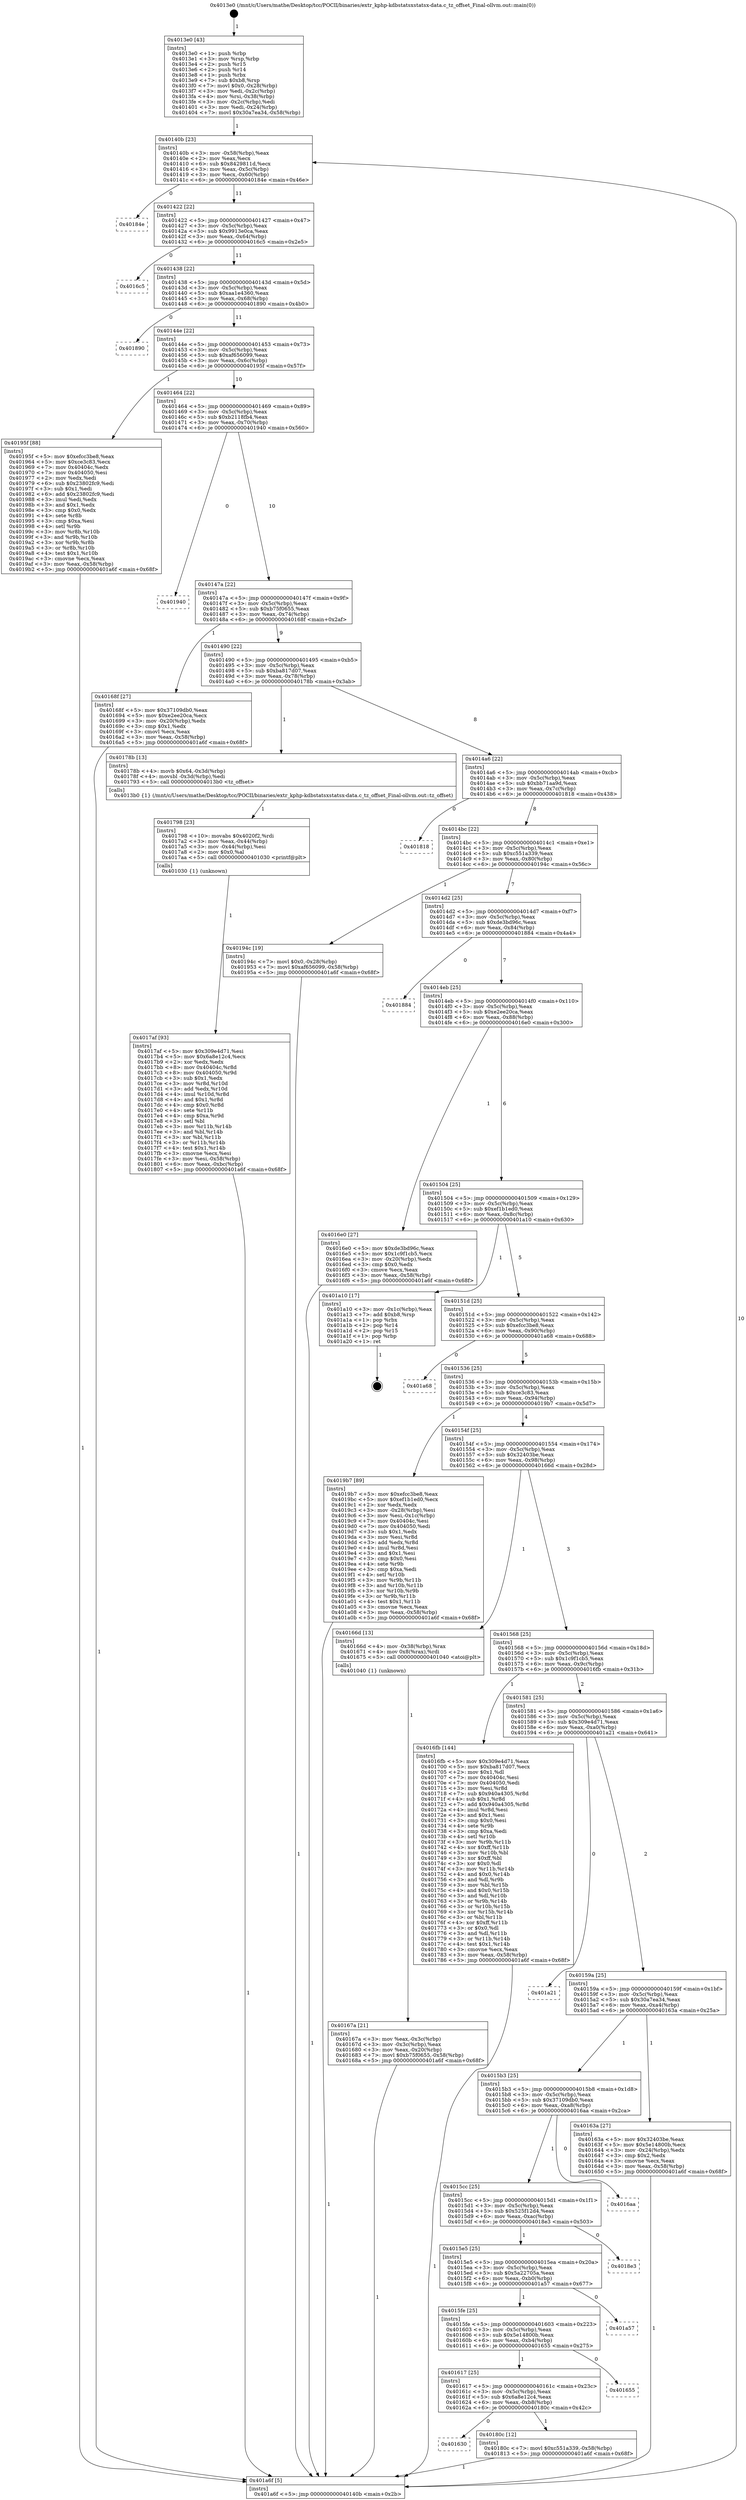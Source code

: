 digraph "0x4013e0" {
  label = "0x4013e0 (/mnt/c/Users/mathe/Desktop/tcc/POCII/binaries/extr_kphp-kdbstatsxstatsx-data.c_tz_offset_Final-ollvm.out::main(0))"
  labelloc = "t"
  node[shape=record]

  Entry [label="",width=0.3,height=0.3,shape=circle,fillcolor=black,style=filled]
  "0x40140b" [label="{
     0x40140b [23]\l
     | [instrs]\l
     &nbsp;&nbsp;0x40140b \<+3\>: mov -0x58(%rbp),%eax\l
     &nbsp;&nbsp;0x40140e \<+2\>: mov %eax,%ecx\l
     &nbsp;&nbsp;0x401410 \<+6\>: sub $0x8429811d,%ecx\l
     &nbsp;&nbsp;0x401416 \<+3\>: mov %eax,-0x5c(%rbp)\l
     &nbsp;&nbsp;0x401419 \<+3\>: mov %ecx,-0x60(%rbp)\l
     &nbsp;&nbsp;0x40141c \<+6\>: je 000000000040184e \<main+0x46e\>\l
  }"]
  "0x40184e" [label="{
     0x40184e\l
  }", style=dashed]
  "0x401422" [label="{
     0x401422 [22]\l
     | [instrs]\l
     &nbsp;&nbsp;0x401422 \<+5\>: jmp 0000000000401427 \<main+0x47\>\l
     &nbsp;&nbsp;0x401427 \<+3\>: mov -0x5c(%rbp),%eax\l
     &nbsp;&nbsp;0x40142a \<+5\>: sub $0x9913e0ca,%eax\l
     &nbsp;&nbsp;0x40142f \<+3\>: mov %eax,-0x64(%rbp)\l
     &nbsp;&nbsp;0x401432 \<+6\>: je 00000000004016c5 \<main+0x2e5\>\l
  }"]
  Exit [label="",width=0.3,height=0.3,shape=circle,fillcolor=black,style=filled,peripheries=2]
  "0x4016c5" [label="{
     0x4016c5\l
  }", style=dashed]
  "0x401438" [label="{
     0x401438 [22]\l
     | [instrs]\l
     &nbsp;&nbsp;0x401438 \<+5\>: jmp 000000000040143d \<main+0x5d\>\l
     &nbsp;&nbsp;0x40143d \<+3\>: mov -0x5c(%rbp),%eax\l
     &nbsp;&nbsp;0x401440 \<+5\>: sub $0xaa1e4360,%eax\l
     &nbsp;&nbsp;0x401445 \<+3\>: mov %eax,-0x68(%rbp)\l
     &nbsp;&nbsp;0x401448 \<+6\>: je 0000000000401890 \<main+0x4b0\>\l
  }"]
  "0x401630" [label="{
     0x401630\l
  }", style=dashed]
  "0x401890" [label="{
     0x401890\l
  }", style=dashed]
  "0x40144e" [label="{
     0x40144e [22]\l
     | [instrs]\l
     &nbsp;&nbsp;0x40144e \<+5\>: jmp 0000000000401453 \<main+0x73\>\l
     &nbsp;&nbsp;0x401453 \<+3\>: mov -0x5c(%rbp),%eax\l
     &nbsp;&nbsp;0x401456 \<+5\>: sub $0xaf656099,%eax\l
     &nbsp;&nbsp;0x40145b \<+3\>: mov %eax,-0x6c(%rbp)\l
     &nbsp;&nbsp;0x40145e \<+6\>: je 000000000040195f \<main+0x57f\>\l
  }"]
  "0x40180c" [label="{
     0x40180c [12]\l
     | [instrs]\l
     &nbsp;&nbsp;0x40180c \<+7\>: movl $0xc551a339,-0x58(%rbp)\l
     &nbsp;&nbsp;0x401813 \<+5\>: jmp 0000000000401a6f \<main+0x68f\>\l
  }"]
  "0x40195f" [label="{
     0x40195f [88]\l
     | [instrs]\l
     &nbsp;&nbsp;0x40195f \<+5\>: mov $0xefcc3be8,%eax\l
     &nbsp;&nbsp;0x401964 \<+5\>: mov $0xce3c83,%ecx\l
     &nbsp;&nbsp;0x401969 \<+7\>: mov 0x40404c,%edx\l
     &nbsp;&nbsp;0x401970 \<+7\>: mov 0x404050,%esi\l
     &nbsp;&nbsp;0x401977 \<+2\>: mov %edx,%edi\l
     &nbsp;&nbsp;0x401979 \<+6\>: sub $0x23802fc9,%edi\l
     &nbsp;&nbsp;0x40197f \<+3\>: sub $0x1,%edi\l
     &nbsp;&nbsp;0x401982 \<+6\>: add $0x23802fc9,%edi\l
     &nbsp;&nbsp;0x401988 \<+3\>: imul %edi,%edx\l
     &nbsp;&nbsp;0x40198b \<+3\>: and $0x1,%edx\l
     &nbsp;&nbsp;0x40198e \<+3\>: cmp $0x0,%edx\l
     &nbsp;&nbsp;0x401991 \<+4\>: sete %r8b\l
     &nbsp;&nbsp;0x401995 \<+3\>: cmp $0xa,%esi\l
     &nbsp;&nbsp;0x401998 \<+4\>: setl %r9b\l
     &nbsp;&nbsp;0x40199c \<+3\>: mov %r8b,%r10b\l
     &nbsp;&nbsp;0x40199f \<+3\>: and %r9b,%r10b\l
     &nbsp;&nbsp;0x4019a2 \<+3\>: xor %r9b,%r8b\l
     &nbsp;&nbsp;0x4019a5 \<+3\>: or %r8b,%r10b\l
     &nbsp;&nbsp;0x4019a8 \<+4\>: test $0x1,%r10b\l
     &nbsp;&nbsp;0x4019ac \<+3\>: cmovne %ecx,%eax\l
     &nbsp;&nbsp;0x4019af \<+3\>: mov %eax,-0x58(%rbp)\l
     &nbsp;&nbsp;0x4019b2 \<+5\>: jmp 0000000000401a6f \<main+0x68f\>\l
  }"]
  "0x401464" [label="{
     0x401464 [22]\l
     | [instrs]\l
     &nbsp;&nbsp;0x401464 \<+5\>: jmp 0000000000401469 \<main+0x89\>\l
     &nbsp;&nbsp;0x401469 \<+3\>: mov -0x5c(%rbp),%eax\l
     &nbsp;&nbsp;0x40146c \<+5\>: sub $0xb2118fb4,%eax\l
     &nbsp;&nbsp;0x401471 \<+3\>: mov %eax,-0x70(%rbp)\l
     &nbsp;&nbsp;0x401474 \<+6\>: je 0000000000401940 \<main+0x560\>\l
  }"]
  "0x401617" [label="{
     0x401617 [25]\l
     | [instrs]\l
     &nbsp;&nbsp;0x401617 \<+5\>: jmp 000000000040161c \<main+0x23c\>\l
     &nbsp;&nbsp;0x40161c \<+3\>: mov -0x5c(%rbp),%eax\l
     &nbsp;&nbsp;0x40161f \<+5\>: sub $0x6a8e12c4,%eax\l
     &nbsp;&nbsp;0x401624 \<+6\>: mov %eax,-0xb8(%rbp)\l
     &nbsp;&nbsp;0x40162a \<+6\>: je 000000000040180c \<main+0x42c\>\l
  }"]
  "0x401940" [label="{
     0x401940\l
  }", style=dashed]
  "0x40147a" [label="{
     0x40147a [22]\l
     | [instrs]\l
     &nbsp;&nbsp;0x40147a \<+5\>: jmp 000000000040147f \<main+0x9f\>\l
     &nbsp;&nbsp;0x40147f \<+3\>: mov -0x5c(%rbp),%eax\l
     &nbsp;&nbsp;0x401482 \<+5\>: sub $0xb75f0655,%eax\l
     &nbsp;&nbsp;0x401487 \<+3\>: mov %eax,-0x74(%rbp)\l
     &nbsp;&nbsp;0x40148a \<+6\>: je 000000000040168f \<main+0x2af\>\l
  }"]
  "0x401655" [label="{
     0x401655\l
  }", style=dashed]
  "0x40168f" [label="{
     0x40168f [27]\l
     | [instrs]\l
     &nbsp;&nbsp;0x40168f \<+5\>: mov $0x37109db0,%eax\l
     &nbsp;&nbsp;0x401694 \<+5\>: mov $0xe2ee20ca,%ecx\l
     &nbsp;&nbsp;0x401699 \<+3\>: mov -0x20(%rbp),%edx\l
     &nbsp;&nbsp;0x40169c \<+3\>: cmp $0x1,%edx\l
     &nbsp;&nbsp;0x40169f \<+3\>: cmovl %ecx,%eax\l
     &nbsp;&nbsp;0x4016a2 \<+3\>: mov %eax,-0x58(%rbp)\l
     &nbsp;&nbsp;0x4016a5 \<+5\>: jmp 0000000000401a6f \<main+0x68f\>\l
  }"]
  "0x401490" [label="{
     0x401490 [22]\l
     | [instrs]\l
     &nbsp;&nbsp;0x401490 \<+5\>: jmp 0000000000401495 \<main+0xb5\>\l
     &nbsp;&nbsp;0x401495 \<+3\>: mov -0x5c(%rbp),%eax\l
     &nbsp;&nbsp;0x401498 \<+5\>: sub $0xba817d07,%eax\l
     &nbsp;&nbsp;0x40149d \<+3\>: mov %eax,-0x78(%rbp)\l
     &nbsp;&nbsp;0x4014a0 \<+6\>: je 000000000040178b \<main+0x3ab\>\l
  }"]
  "0x4015fe" [label="{
     0x4015fe [25]\l
     | [instrs]\l
     &nbsp;&nbsp;0x4015fe \<+5\>: jmp 0000000000401603 \<main+0x223\>\l
     &nbsp;&nbsp;0x401603 \<+3\>: mov -0x5c(%rbp),%eax\l
     &nbsp;&nbsp;0x401606 \<+5\>: sub $0x5e14800b,%eax\l
     &nbsp;&nbsp;0x40160b \<+6\>: mov %eax,-0xb4(%rbp)\l
     &nbsp;&nbsp;0x401611 \<+6\>: je 0000000000401655 \<main+0x275\>\l
  }"]
  "0x40178b" [label="{
     0x40178b [13]\l
     | [instrs]\l
     &nbsp;&nbsp;0x40178b \<+4\>: movb $0x64,-0x3d(%rbp)\l
     &nbsp;&nbsp;0x40178f \<+4\>: movsbl -0x3d(%rbp),%edi\l
     &nbsp;&nbsp;0x401793 \<+5\>: call 00000000004013b0 \<tz_offset\>\l
     | [calls]\l
     &nbsp;&nbsp;0x4013b0 \{1\} (/mnt/c/Users/mathe/Desktop/tcc/POCII/binaries/extr_kphp-kdbstatsxstatsx-data.c_tz_offset_Final-ollvm.out::tz_offset)\l
  }"]
  "0x4014a6" [label="{
     0x4014a6 [22]\l
     | [instrs]\l
     &nbsp;&nbsp;0x4014a6 \<+5\>: jmp 00000000004014ab \<main+0xcb\>\l
     &nbsp;&nbsp;0x4014ab \<+3\>: mov -0x5c(%rbp),%eax\l
     &nbsp;&nbsp;0x4014ae \<+5\>: sub $0xbb71aa9d,%eax\l
     &nbsp;&nbsp;0x4014b3 \<+3\>: mov %eax,-0x7c(%rbp)\l
     &nbsp;&nbsp;0x4014b6 \<+6\>: je 0000000000401818 \<main+0x438\>\l
  }"]
  "0x401a57" [label="{
     0x401a57\l
  }", style=dashed]
  "0x401818" [label="{
     0x401818\l
  }", style=dashed]
  "0x4014bc" [label="{
     0x4014bc [22]\l
     | [instrs]\l
     &nbsp;&nbsp;0x4014bc \<+5\>: jmp 00000000004014c1 \<main+0xe1\>\l
     &nbsp;&nbsp;0x4014c1 \<+3\>: mov -0x5c(%rbp),%eax\l
     &nbsp;&nbsp;0x4014c4 \<+5\>: sub $0xc551a339,%eax\l
     &nbsp;&nbsp;0x4014c9 \<+3\>: mov %eax,-0x80(%rbp)\l
     &nbsp;&nbsp;0x4014cc \<+6\>: je 000000000040194c \<main+0x56c\>\l
  }"]
  "0x4015e5" [label="{
     0x4015e5 [25]\l
     | [instrs]\l
     &nbsp;&nbsp;0x4015e5 \<+5\>: jmp 00000000004015ea \<main+0x20a\>\l
     &nbsp;&nbsp;0x4015ea \<+3\>: mov -0x5c(%rbp),%eax\l
     &nbsp;&nbsp;0x4015ed \<+5\>: sub $0x5a22705a,%eax\l
     &nbsp;&nbsp;0x4015f2 \<+6\>: mov %eax,-0xb0(%rbp)\l
     &nbsp;&nbsp;0x4015f8 \<+6\>: je 0000000000401a57 \<main+0x677\>\l
  }"]
  "0x40194c" [label="{
     0x40194c [19]\l
     | [instrs]\l
     &nbsp;&nbsp;0x40194c \<+7\>: movl $0x0,-0x28(%rbp)\l
     &nbsp;&nbsp;0x401953 \<+7\>: movl $0xaf656099,-0x58(%rbp)\l
     &nbsp;&nbsp;0x40195a \<+5\>: jmp 0000000000401a6f \<main+0x68f\>\l
  }"]
  "0x4014d2" [label="{
     0x4014d2 [25]\l
     | [instrs]\l
     &nbsp;&nbsp;0x4014d2 \<+5\>: jmp 00000000004014d7 \<main+0xf7\>\l
     &nbsp;&nbsp;0x4014d7 \<+3\>: mov -0x5c(%rbp),%eax\l
     &nbsp;&nbsp;0x4014da \<+5\>: sub $0xde3bd96c,%eax\l
     &nbsp;&nbsp;0x4014df \<+6\>: mov %eax,-0x84(%rbp)\l
     &nbsp;&nbsp;0x4014e5 \<+6\>: je 0000000000401884 \<main+0x4a4\>\l
  }"]
  "0x4018e3" [label="{
     0x4018e3\l
  }", style=dashed]
  "0x401884" [label="{
     0x401884\l
  }", style=dashed]
  "0x4014eb" [label="{
     0x4014eb [25]\l
     | [instrs]\l
     &nbsp;&nbsp;0x4014eb \<+5\>: jmp 00000000004014f0 \<main+0x110\>\l
     &nbsp;&nbsp;0x4014f0 \<+3\>: mov -0x5c(%rbp),%eax\l
     &nbsp;&nbsp;0x4014f3 \<+5\>: sub $0xe2ee20ca,%eax\l
     &nbsp;&nbsp;0x4014f8 \<+6\>: mov %eax,-0x88(%rbp)\l
     &nbsp;&nbsp;0x4014fe \<+6\>: je 00000000004016e0 \<main+0x300\>\l
  }"]
  "0x4015cc" [label="{
     0x4015cc [25]\l
     | [instrs]\l
     &nbsp;&nbsp;0x4015cc \<+5\>: jmp 00000000004015d1 \<main+0x1f1\>\l
     &nbsp;&nbsp;0x4015d1 \<+3\>: mov -0x5c(%rbp),%eax\l
     &nbsp;&nbsp;0x4015d4 \<+5\>: sub $0x525f12d4,%eax\l
     &nbsp;&nbsp;0x4015d9 \<+6\>: mov %eax,-0xac(%rbp)\l
     &nbsp;&nbsp;0x4015df \<+6\>: je 00000000004018e3 \<main+0x503\>\l
  }"]
  "0x4016e0" [label="{
     0x4016e0 [27]\l
     | [instrs]\l
     &nbsp;&nbsp;0x4016e0 \<+5\>: mov $0xde3bd96c,%eax\l
     &nbsp;&nbsp;0x4016e5 \<+5\>: mov $0x1c9f1cb5,%ecx\l
     &nbsp;&nbsp;0x4016ea \<+3\>: mov -0x20(%rbp),%edx\l
     &nbsp;&nbsp;0x4016ed \<+3\>: cmp $0x0,%edx\l
     &nbsp;&nbsp;0x4016f0 \<+3\>: cmove %ecx,%eax\l
     &nbsp;&nbsp;0x4016f3 \<+3\>: mov %eax,-0x58(%rbp)\l
     &nbsp;&nbsp;0x4016f6 \<+5\>: jmp 0000000000401a6f \<main+0x68f\>\l
  }"]
  "0x401504" [label="{
     0x401504 [25]\l
     | [instrs]\l
     &nbsp;&nbsp;0x401504 \<+5\>: jmp 0000000000401509 \<main+0x129\>\l
     &nbsp;&nbsp;0x401509 \<+3\>: mov -0x5c(%rbp),%eax\l
     &nbsp;&nbsp;0x40150c \<+5\>: sub $0xef1b1ed0,%eax\l
     &nbsp;&nbsp;0x401511 \<+6\>: mov %eax,-0x8c(%rbp)\l
     &nbsp;&nbsp;0x401517 \<+6\>: je 0000000000401a10 \<main+0x630\>\l
  }"]
  "0x4016aa" [label="{
     0x4016aa\l
  }", style=dashed]
  "0x401a10" [label="{
     0x401a10 [17]\l
     | [instrs]\l
     &nbsp;&nbsp;0x401a10 \<+3\>: mov -0x1c(%rbp),%eax\l
     &nbsp;&nbsp;0x401a13 \<+7\>: add $0xb8,%rsp\l
     &nbsp;&nbsp;0x401a1a \<+1\>: pop %rbx\l
     &nbsp;&nbsp;0x401a1b \<+2\>: pop %r14\l
     &nbsp;&nbsp;0x401a1d \<+2\>: pop %r15\l
     &nbsp;&nbsp;0x401a1f \<+1\>: pop %rbp\l
     &nbsp;&nbsp;0x401a20 \<+1\>: ret\l
  }"]
  "0x40151d" [label="{
     0x40151d [25]\l
     | [instrs]\l
     &nbsp;&nbsp;0x40151d \<+5\>: jmp 0000000000401522 \<main+0x142\>\l
     &nbsp;&nbsp;0x401522 \<+3\>: mov -0x5c(%rbp),%eax\l
     &nbsp;&nbsp;0x401525 \<+5\>: sub $0xefcc3be8,%eax\l
     &nbsp;&nbsp;0x40152a \<+6\>: mov %eax,-0x90(%rbp)\l
     &nbsp;&nbsp;0x401530 \<+6\>: je 0000000000401a68 \<main+0x688\>\l
  }"]
  "0x4017af" [label="{
     0x4017af [93]\l
     | [instrs]\l
     &nbsp;&nbsp;0x4017af \<+5\>: mov $0x309e4d71,%esi\l
     &nbsp;&nbsp;0x4017b4 \<+5\>: mov $0x6a8e12c4,%ecx\l
     &nbsp;&nbsp;0x4017b9 \<+2\>: xor %edx,%edx\l
     &nbsp;&nbsp;0x4017bb \<+8\>: mov 0x40404c,%r8d\l
     &nbsp;&nbsp;0x4017c3 \<+8\>: mov 0x404050,%r9d\l
     &nbsp;&nbsp;0x4017cb \<+3\>: sub $0x1,%edx\l
     &nbsp;&nbsp;0x4017ce \<+3\>: mov %r8d,%r10d\l
     &nbsp;&nbsp;0x4017d1 \<+3\>: add %edx,%r10d\l
     &nbsp;&nbsp;0x4017d4 \<+4\>: imul %r10d,%r8d\l
     &nbsp;&nbsp;0x4017d8 \<+4\>: and $0x1,%r8d\l
     &nbsp;&nbsp;0x4017dc \<+4\>: cmp $0x0,%r8d\l
     &nbsp;&nbsp;0x4017e0 \<+4\>: sete %r11b\l
     &nbsp;&nbsp;0x4017e4 \<+4\>: cmp $0xa,%r9d\l
     &nbsp;&nbsp;0x4017e8 \<+3\>: setl %bl\l
     &nbsp;&nbsp;0x4017eb \<+3\>: mov %r11b,%r14b\l
     &nbsp;&nbsp;0x4017ee \<+3\>: and %bl,%r14b\l
     &nbsp;&nbsp;0x4017f1 \<+3\>: xor %bl,%r11b\l
     &nbsp;&nbsp;0x4017f4 \<+3\>: or %r11b,%r14b\l
     &nbsp;&nbsp;0x4017f7 \<+4\>: test $0x1,%r14b\l
     &nbsp;&nbsp;0x4017fb \<+3\>: cmovne %ecx,%esi\l
     &nbsp;&nbsp;0x4017fe \<+3\>: mov %esi,-0x58(%rbp)\l
     &nbsp;&nbsp;0x401801 \<+6\>: mov %eax,-0xbc(%rbp)\l
     &nbsp;&nbsp;0x401807 \<+5\>: jmp 0000000000401a6f \<main+0x68f\>\l
  }"]
  "0x401a68" [label="{
     0x401a68\l
  }", style=dashed]
  "0x401536" [label="{
     0x401536 [25]\l
     | [instrs]\l
     &nbsp;&nbsp;0x401536 \<+5\>: jmp 000000000040153b \<main+0x15b\>\l
     &nbsp;&nbsp;0x40153b \<+3\>: mov -0x5c(%rbp),%eax\l
     &nbsp;&nbsp;0x40153e \<+5\>: sub $0xce3c83,%eax\l
     &nbsp;&nbsp;0x401543 \<+6\>: mov %eax,-0x94(%rbp)\l
     &nbsp;&nbsp;0x401549 \<+6\>: je 00000000004019b7 \<main+0x5d7\>\l
  }"]
  "0x401798" [label="{
     0x401798 [23]\l
     | [instrs]\l
     &nbsp;&nbsp;0x401798 \<+10\>: movabs $0x4020f2,%rdi\l
     &nbsp;&nbsp;0x4017a2 \<+3\>: mov %eax,-0x44(%rbp)\l
     &nbsp;&nbsp;0x4017a5 \<+3\>: mov -0x44(%rbp),%esi\l
     &nbsp;&nbsp;0x4017a8 \<+2\>: mov $0x0,%al\l
     &nbsp;&nbsp;0x4017aa \<+5\>: call 0000000000401030 \<printf@plt\>\l
     | [calls]\l
     &nbsp;&nbsp;0x401030 \{1\} (unknown)\l
  }"]
  "0x4019b7" [label="{
     0x4019b7 [89]\l
     | [instrs]\l
     &nbsp;&nbsp;0x4019b7 \<+5\>: mov $0xefcc3be8,%eax\l
     &nbsp;&nbsp;0x4019bc \<+5\>: mov $0xef1b1ed0,%ecx\l
     &nbsp;&nbsp;0x4019c1 \<+2\>: xor %edx,%edx\l
     &nbsp;&nbsp;0x4019c3 \<+3\>: mov -0x28(%rbp),%esi\l
     &nbsp;&nbsp;0x4019c6 \<+3\>: mov %esi,-0x1c(%rbp)\l
     &nbsp;&nbsp;0x4019c9 \<+7\>: mov 0x40404c,%esi\l
     &nbsp;&nbsp;0x4019d0 \<+7\>: mov 0x404050,%edi\l
     &nbsp;&nbsp;0x4019d7 \<+3\>: sub $0x1,%edx\l
     &nbsp;&nbsp;0x4019da \<+3\>: mov %esi,%r8d\l
     &nbsp;&nbsp;0x4019dd \<+3\>: add %edx,%r8d\l
     &nbsp;&nbsp;0x4019e0 \<+4\>: imul %r8d,%esi\l
     &nbsp;&nbsp;0x4019e4 \<+3\>: and $0x1,%esi\l
     &nbsp;&nbsp;0x4019e7 \<+3\>: cmp $0x0,%esi\l
     &nbsp;&nbsp;0x4019ea \<+4\>: sete %r9b\l
     &nbsp;&nbsp;0x4019ee \<+3\>: cmp $0xa,%edi\l
     &nbsp;&nbsp;0x4019f1 \<+4\>: setl %r10b\l
     &nbsp;&nbsp;0x4019f5 \<+3\>: mov %r9b,%r11b\l
     &nbsp;&nbsp;0x4019f8 \<+3\>: and %r10b,%r11b\l
     &nbsp;&nbsp;0x4019fb \<+3\>: xor %r10b,%r9b\l
     &nbsp;&nbsp;0x4019fe \<+3\>: or %r9b,%r11b\l
     &nbsp;&nbsp;0x401a01 \<+4\>: test $0x1,%r11b\l
     &nbsp;&nbsp;0x401a05 \<+3\>: cmovne %ecx,%eax\l
     &nbsp;&nbsp;0x401a08 \<+3\>: mov %eax,-0x58(%rbp)\l
     &nbsp;&nbsp;0x401a0b \<+5\>: jmp 0000000000401a6f \<main+0x68f\>\l
  }"]
  "0x40154f" [label="{
     0x40154f [25]\l
     | [instrs]\l
     &nbsp;&nbsp;0x40154f \<+5\>: jmp 0000000000401554 \<main+0x174\>\l
     &nbsp;&nbsp;0x401554 \<+3\>: mov -0x5c(%rbp),%eax\l
     &nbsp;&nbsp;0x401557 \<+5\>: sub $0x32403be,%eax\l
     &nbsp;&nbsp;0x40155c \<+6\>: mov %eax,-0x98(%rbp)\l
     &nbsp;&nbsp;0x401562 \<+6\>: je 000000000040166d \<main+0x28d\>\l
  }"]
  "0x40167a" [label="{
     0x40167a [21]\l
     | [instrs]\l
     &nbsp;&nbsp;0x40167a \<+3\>: mov %eax,-0x3c(%rbp)\l
     &nbsp;&nbsp;0x40167d \<+3\>: mov -0x3c(%rbp),%eax\l
     &nbsp;&nbsp;0x401680 \<+3\>: mov %eax,-0x20(%rbp)\l
     &nbsp;&nbsp;0x401683 \<+7\>: movl $0xb75f0655,-0x58(%rbp)\l
     &nbsp;&nbsp;0x40168a \<+5\>: jmp 0000000000401a6f \<main+0x68f\>\l
  }"]
  "0x40166d" [label="{
     0x40166d [13]\l
     | [instrs]\l
     &nbsp;&nbsp;0x40166d \<+4\>: mov -0x38(%rbp),%rax\l
     &nbsp;&nbsp;0x401671 \<+4\>: mov 0x8(%rax),%rdi\l
     &nbsp;&nbsp;0x401675 \<+5\>: call 0000000000401040 \<atoi@plt\>\l
     | [calls]\l
     &nbsp;&nbsp;0x401040 \{1\} (unknown)\l
  }"]
  "0x401568" [label="{
     0x401568 [25]\l
     | [instrs]\l
     &nbsp;&nbsp;0x401568 \<+5\>: jmp 000000000040156d \<main+0x18d\>\l
     &nbsp;&nbsp;0x40156d \<+3\>: mov -0x5c(%rbp),%eax\l
     &nbsp;&nbsp;0x401570 \<+5\>: sub $0x1c9f1cb5,%eax\l
     &nbsp;&nbsp;0x401575 \<+6\>: mov %eax,-0x9c(%rbp)\l
     &nbsp;&nbsp;0x40157b \<+6\>: je 00000000004016fb \<main+0x31b\>\l
  }"]
  "0x4013e0" [label="{
     0x4013e0 [43]\l
     | [instrs]\l
     &nbsp;&nbsp;0x4013e0 \<+1\>: push %rbp\l
     &nbsp;&nbsp;0x4013e1 \<+3\>: mov %rsp,%rbp\l
     &nbsp;&nbsp;0x4013e4 \<+2\>: push %r15\l
     &nbsp;&nbsp;0x4013e6 \<+2\>: push %r14\l
     &nbsp;&nbsp;0x4013e8 \<+1\>: push %rbx\l
     &nbsp;&nbsp;0x4013e9 \<+7\>: sub $0xb8,%rsp\l
     &nbsp;&nbsp;0x4013f0 \<+7\>: movl $0x0,-0x28(%rbp)\l
     &nbsp;&nbsp;0x4013f7 \<+3\>: mov %edi,-0x2c(%rbp)\l
     &nbsp;&nbsp;0x4013fa \<+4\>: mov %rsi,-0x38(%rbp)\l
     &nbsp;&nbsp;0x4013fe \<+3\>: mov -0x2c(%rbp),%edi\l
     &nbsp;&nbsp;0x401401 \<+3\>: mov %edi,-0x24(%rbp)\l
     &nbsp;&nbsp;0x401404 \<+7\>: movl $0x30a7ea34,-0x58(%rbp)\l
  }"]
  "0x4016fb" [label="{
     0x4016fb [144]\l
     | [instrs]\l
     &nbsp;&nbsp;0x4016fb \<+5\>: mov $0x309e4d71,%eax\l
     &nbsp;&nbsp;0x401700 \<+5\>: mov $0xba817d07,%ecx\l
     &nbsp;&nbsp;0x401705 \<+2\>: mov $0x1,%dl\l
     &nbsp;&nbsp;0x401707 \<+7\>: mov 0x40404c,%esi\l
     &nbsp;&nbsp;0x40170e \<+7\>: mov 0x404050,%edi\l
     &nbsp;&nbsp;0x401715 \<+3\>: mov %esi,%r8d\l
     &nbsp;&nbsp;0x401718 \<+7\>: sub $0x940a4305,%r8d\l
     &nbsp;&nbsp;0x40171f \<+4\>: sub $0x1,%r8d\l
     &nbsp;&nbsp;0x401723 \<+7\>: add $0x940a4305,%r8d\l
     &nbsp;&nbsp;0x40172a \<+4\>: imul %r8d,%esi\l
     &nbsp;&nbsp;0x40172e \<+3\>: and $0x1,%esi\l
     &nbsp;&nbsp;0x401731 \<+3\>: cmp $0x0,%esi\l
     &nbsp;&nbsp;0x401734 \<+4\>: sete %r9b\l
     &nbsp;&nbsp;0x401738 \<+3\>: cmp $0xa,%edi\l
     &nbsp;&nbsp;0x40173b \<+4\>: setl %r10b\l
     &nbsp;&nbsp;0x40173f \<+3\>: mov %r9b,%r11b\l
     &nbsp;&nbsp;0x401742 \<+4\>: xor $0xff,%r11b\l
     &nbsp;&nbsp;0x401746 \<+3\>: mov %r10b,%bl\l
     &nbsp;&nbsp;0x401749 \<+3\>: xor $0xff,%bl\l
     &nbsp;&nbsp;0x40174c \<+3\>: xor $0x0,%dl\l
     &nbsp;&nbsp;0x40174f \<+3\>: mov %r11b,%r14b\l
     &nbsp;&nbsp;0x401752 \<+4\>: and $0x0,%r14b\l
     &nbsp;&nbsp;0x401756 \<+3\>: and %dl,%r9b\l
     &nbsp;&nbsp;0x401759 \<+3\>: mov %bl,%r15b\l
     &nbsp;&nbsp;0x40175c \<+4\>: and $0x0,%r15b\l
     &nbsp;&nbsp;0x401760 \<+3\>: and %dl,%r10b\l
     &nbsp;&nbsp;0x401763 \<+3\>: or %r9b,%r14b\l
     &nbsp;&nbsp;0x401766 \<+3\>: or %r10b,%r15b\l
     &nbsp;&nbsp;0x401769 \<+3\>: xor %r15b,%r14b\l
     &nbsp;&nbsp;0x40176c \<+3\>: or %bl,%r11b\l
     &nbsp;&nbsp;0x40176f \<+4\>: xor $0xff,%r11b\l
     &nbsp;&nbsp;0x401773 \<+3\>: or $0x0,%dl\l
     &nbsp;&nbsp;0x401776 \<+3\>: and %dl,%r11b\l
     &nbsp;&nbsp;0x401779 \<+3\>: or %r11b,%r14b\l
     &nbsp;&nbsp;0x40177c \<+4\>: test $0x1,%r14b\l
     &nbsp;&nbsp;0x401780 \<+3\>: cmovne %ecx,%eax\l
     &nbsp;&nbsp;0x401783 \<+3\>: mov %eax,-0x58(%rbp)\l
     &nbsp;&nbsp;0x401786 \<+5\>: jmp 0000000000401a6f \<main+0x68f\>\l
  }"]
  "0x401581" [label="{
     0x401581 [25]\l
     | [instrs]\l
     &nbsp;&nbsp;0x401581 \<+5\>: jmp 0000000000401586 \<main+0x1a6\>\l
     &nbsp;&nbsp;0x401586 \<+3\>: mov -0x5c(%rbp),%eax\l
     &nbsp;&nbsp;0x401589 \<+5\>: sub $0x309e4d71,%eax\l
     &nbsp;&nbsp;0x40158e \<+6\>: mov %eax,-0xa0(%rbp)\l
     &nbsp;&nbsp;0x401594 \<+6\>: je 0000000000401a21 \<main+0x641\>\l
  }"]
  "0x401a6f" [label="{
     0x401a6f [5]\l
     | [instrs]\l
     &nbsp;&nbsp;0x401a6f \<+5\>: jmp 000000000040140b \<main+0x2b\>\l
  }"]
  "0x401a21" [label="{
     0x401a21\l
  }", style=dashed]
  "0x40159a" [label="{
     0x40159a [25]\l
     | [instrs]\l
     &nbsp;&nbsp;0x40159a \<+5\>: jmp 000000000040159f \<main+0x1bf\>\l
     &nbsp;&nbsp;0x40159f \<+3\>: mov -0x5c(%rbp),%eax\l
     &nbsp;&nbsp;0x4015a2 \<+5\>: sub $0x30a7ea34,%eax\l
     &nbsp;&nbsp;0x4015a7 \<+6\>: mov %eax,-0xa4(%rbp)\l
     &nbsp;&nbsp;0x4015ad \<+6\>: je 000000000040163a \<main+0x25a\>\l
  }"]
  "0x4015b3" [label="{
     0x4015b3 [25]\l
     | [instrs]\l
     &nbsp;&nbsp;0x4015b3 \<+5\>: jmp 00000000004015b8 \<main+0x1d8\>\l
     &nbsp;&nbsp;0x4015b8 \<+3\>: mov -0x5c(%rbp),%eax\l
     &nbsp;&nbsp;0x4015bb \<+5\>: sub $0x37109db0,%eax\l
     &nbsp;&nbsp;0x4015c0 \<+6\>: mov %eax,-0xa8(%rbp)\l
     &nbsp;&nbsp;0x4015c6 \<+6\>: je 00000000004016aa \<main+0x2ca\>\l
  }"]
  "0x40163a" [label="{
     0x40163a [27]\l
     | [instrs]\l
     &nbsp;&nbsp;0x40163a \<+5\>: mov $0x32403be,%eax\l
     &nbsp;&nbsp;0x40163f \<+5\>: mov $0x5e14800b,%ecx\l
     &nbsp;&nbsp;0x401644 \<+3\>: mov -0x24(%rbp),%edx\l
     &nbsp;&nbsp;0x401647 \<+3\>: cmp $0x2,%edx\l
     &nbsp;&nbsp;0x40164a \<+3\>: cmovne %ecx,%eax\l
     &nbsp;&nbsp;0x40164d \<+3\>: mov %eax,-0x58(%rbp)\l
     &nbsp;&nbsp;0x401650 \<+5\>: jmp 0000000000401a6f \<main+0x68f\>\l
  }"]
  Entry -> "0x4013e0" [label=" 1"]
  "0x40140b" -> "0x40184e" [label=" 0"]
  "0x40140b" -> "0x401422" [label=" 11"]
  "0x401a10" -> Exit [label=" 1"]
  "0x401422" -> "0x4016c5" [label=" 0"]
  "0x401422" -> "0x401438" [label=" 11"]
  "0x4019b7" -> "0x401a6f" [label=" 1"]
  "0x401438" -> "0x401890" [label=" 0"]
  "0x401438" -> "0x40144e" [label=" 11"]
  "0x40195f" -> "0x401a6f" [label=" 1"]
  "0x40144e" -> "0x40195f" [label=" 1"]
  "0x40144e" -> "0x401464" [label=" 10"]
  "0x40194c" -> "0x401a6f" [label=" 1"]
  "0x401464" -> "0x401940" [label=" 0"]
  "0x401464" -> "0x40147a" [label=" 10"]
  "0x401617" -> "0x401630" [label=" 0"]
  "0x40147a" -> "0x40168f" [label=" 1"]
  "0x40147a" -> "0x401490" [label=" 9"]
  "0x401617" -> "0x40180c" [label=" 1"]
  "0x401490" -> "0x40178b" [label=" 1"]
  "0x401490" -> "0x4014a6" [label=" 8"]
  "0x4015fe" -> "0x401617" [label=" 1"]
  "0x4014a6" -> "0x401818" [label=" 0"]
  "0x4014a6" -> "0x4014bc" [label=" 8"]
  "0x4015fe" -> "0x401655" [label=" 0"]
  "0x4014bc" -> "0x40194c" [label=" 1"]
  "0x4014bc" -> "0x4014d2" [label=" 7"]
  "0x4015e5" -> "0x4015fe" [label=" 1"]
  "0x4014d2" -> "0x401884" [label=" 0"]
  "0x4014d2" -> "0x4014eb" [label=" 7"]
  "0x4015e5" -> "0x401a57" [label=" 0"]
  "0x4014eb" -> "0x4016e0" [label=" 1"]
  "0x4014eb" -> "0x401504" [label=" 6"]
  "0x4015cc" -> "0x4015e5" [label=" 1"]
  "0x401504" -> "0x401a10" [label=" 1"]
  "0x401504" -> "0x40151d" [label=" 5"]
  "0x4015cc" -> "0x4018e3" [label=" 0"]
  "0x40151d" -> "0x401a68" [label=" 0"]
  "0x40151d" -> "0x401536" [label=" 5"]
  "0x4015b3" -> "0x4015cc" [label=" 1"]
  "0x401536" -> "0x4019b7" [label=" 1"]
  "0x401536" -> "0x40154f" [label=" 4"]
  "0x4015b3" -> "0x4016aa" [label=" 0"]
  "0x40154f" -> "0x40166d" [label=" 1"]
  "0x40154f" -> "0x401568" [label=" 3"]
  "0x40180c" -> "0x401a6f" [label=" 1"]
  "0x401568" -> "0x4016fb" [label=" 1"]
  "0x401568" -> "0x401581" [label=" 2"]
  "0x4017af" -> "0x401a6f" [label=" 1"]
  "0x401581" -> "0x401a21" [label=" 0"]
  "0x401581" -> "0x40159a" [label=" 2"]
  "0x401798" -> "0x4017af" [label=" 1"]
  "0x40159a" -> "0x40163a" [label=" 1"]
  "0x40159a" -> "0x4015b3" [label=" 1"]
  "0x40163a" -> "0x401a6f" [label=" 1"]
  "0x4013e0" -> "0x40140b" [label=" 1"]
  "0x401a6f" -> "0x40140b" [label=" 10"]
  "0x40166d" -> "0x40167a" [label=" 1"]
  "0x40167a" -> "0x401a6f" [label=" 1"]
  "0x40168f" -> "0x401a6f" [label=" 1"]
  "0x4016e0" -> "0x401a6f" [label=" 1"]
  "0x4016fb" -> "0x401a6f" [label=" 1"]
  "0x40178b" -> "0x401798" [label=" 1"]
}
